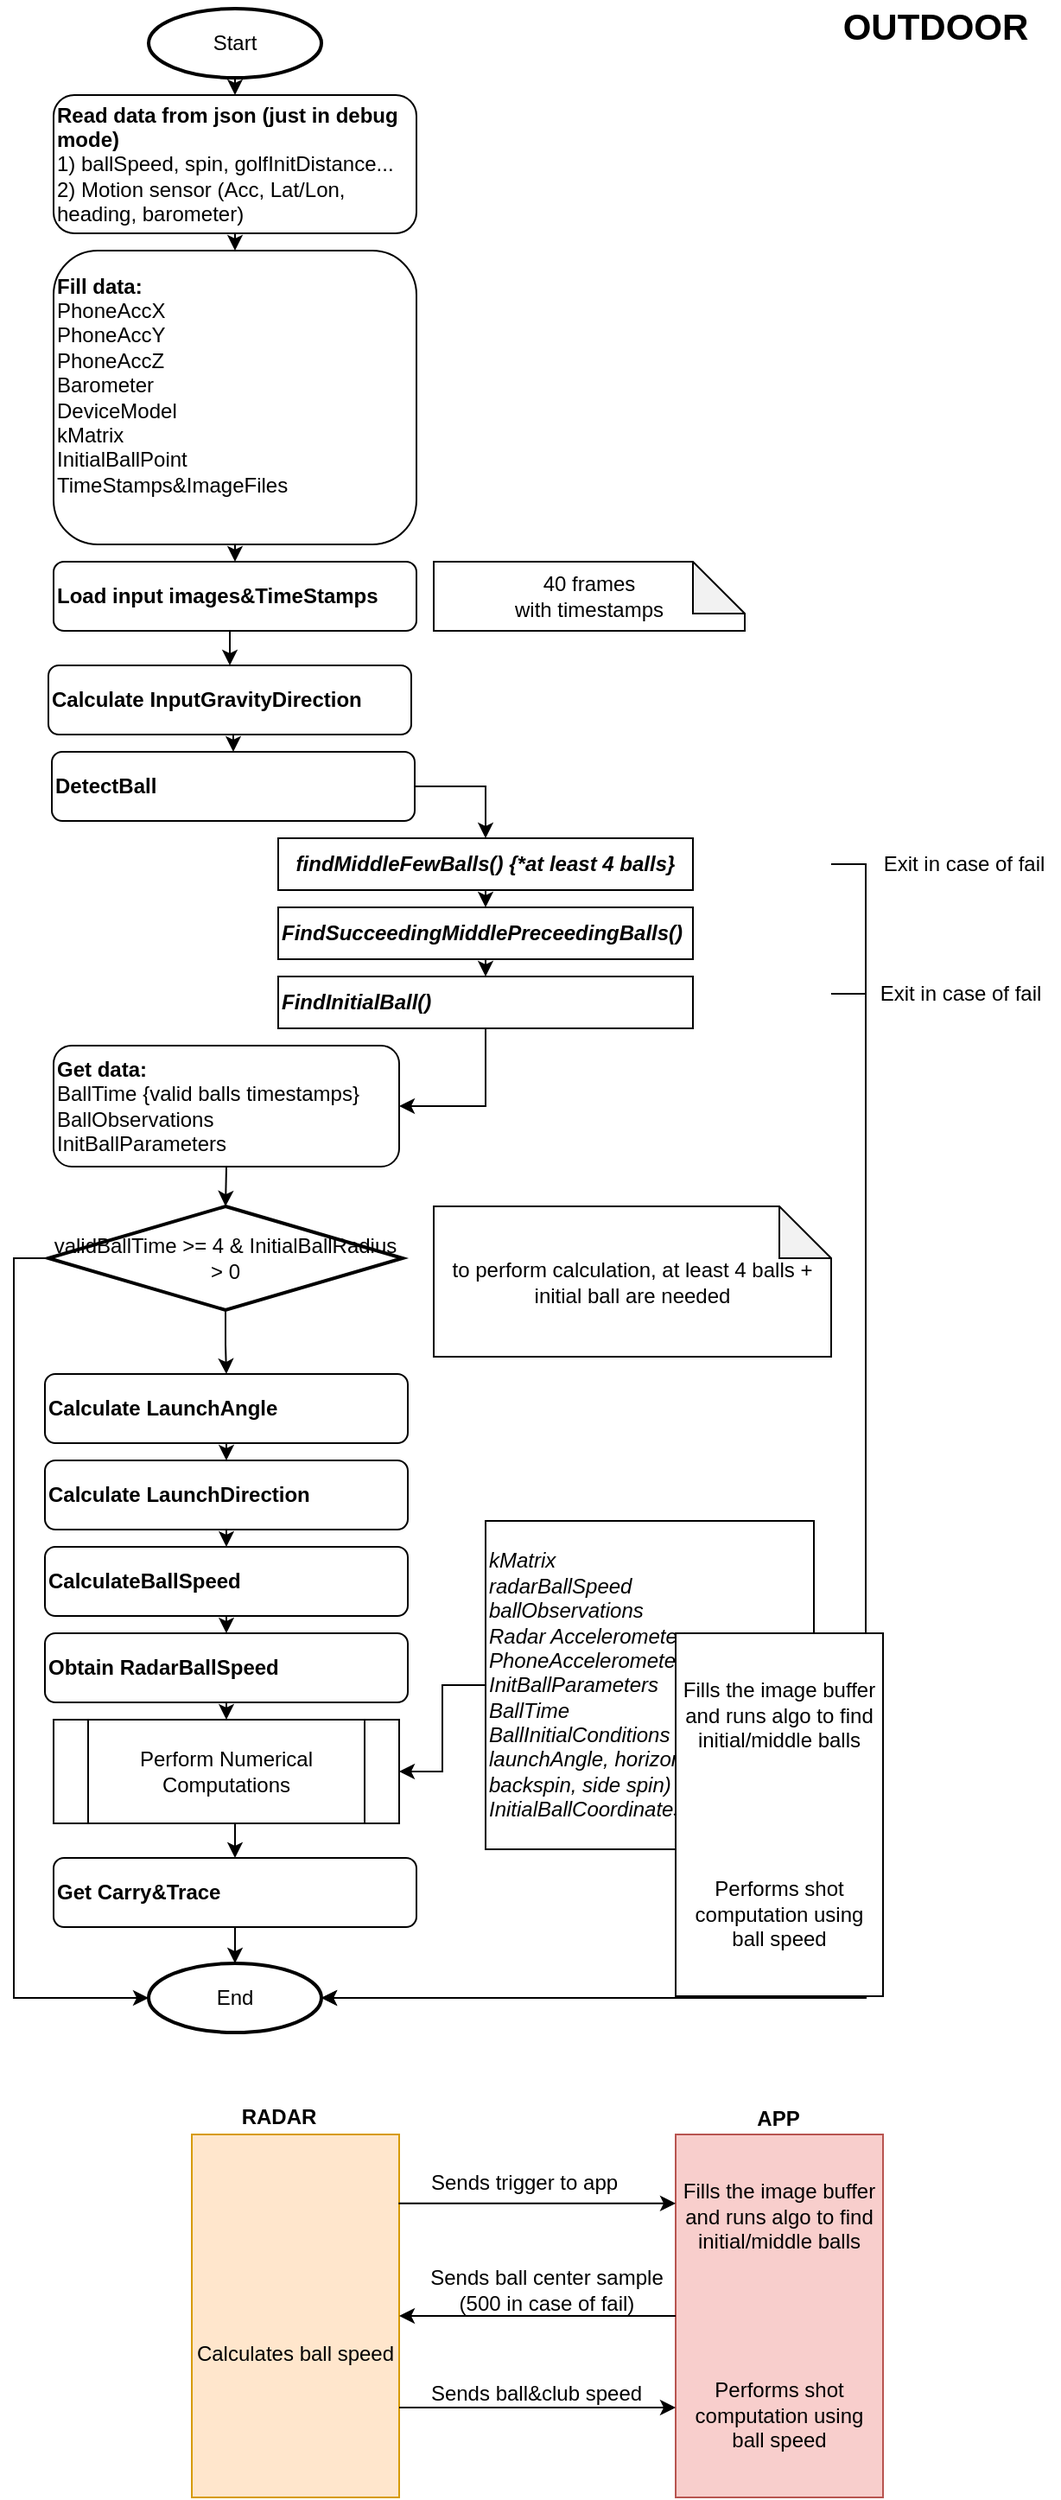 <mxfile version="13.3.5" type="github">
  <diagram id="ckMNo31Ma1tLkW73L81t" name="Page-1">
    <mxGraphModel dx="1038" dy="552" grid="1" gridSize="10" guides="1" tooltips="1" connect="1" arrows="1" fold="1" page="1" pageScale="1" pageWidth="850" pageHeight="1100" math="0" shadow="0">
      <root>
        <mxCell id="0" />
        <mxCell id="1" parent="0" />
        <mxCell id="F92IRK9Jc3nQpXJkIrV8-35" style="edgeStyle=orthogonalEdgeStyle;rounded=0;orthogonalLoop=1;jettySize=auto;html=1;exitX=0.5;exitY=1;exitDx=0;exitDy=0;exitPerimeter=0;entryX=0.5;entryY=0;entryDx=0;entryDy=0;" parent="1" source="F92IRK9Jc3nQpXJkIrV8-1" target="F92IRK9Jc3nQpXJkIrV8-5" edge="1">
          <mxGeometry relative="1" as="geometry" />
        </mxCell>
        <mxCell id="F92IRK9Jc3nQpXJkIrV8-1" value="Start" style="strokeWidth=2;html=1;shape=mxgraph.flowchart.start_1;whiteSpace=wrap;" parent="1" vertex="1">
          <mxGeometry x="95" y="10" width="100" height="40" as="geometry" />
        </mxCell>
        <mxCell id="mxctmNxFB624iaF2kWNX-1" style="edgeStyle=orthogonalEdgeStyle;rounded=0;orthogonalLoop=1;jettySize=auto;html=1;exitX=0.5;exitY=1;exitDx=0;exitDy=0;entryX=0.5;entryY=0;entryDx=0;entryDy=0;" parent="1" source="F92IRK9Jc3nQpXJkIrV8-5" target="F92IRK9Jc3nQpXJkIrV8-6" edge="1">
          <mxGeometry relative="1" as="geometry" />
        </mxCell>
        <mxCell id="F92IRK9Jc3nQpXJkIrV8-5" value="&lt;div&gt;&lt;b&gt;Read data from json (just in debug mode)&lt;br&gt;&lt;/b&gt;&lt;/div&gt;&lt;div&gt;1) ballSpeed, spin, golfInitDistance...&lt;/div&gt;&lt;div&gt;2) Motion sensor (Acc, Lat/Lon, heading, barometer)&lt;br&gt;&lt;/div&gt;" style="rounded=1;whiteSpace=wrap;html=1;align=left;" parent="1" vertex="1">
          <mxGeometry x="40" y="60" width="210" height="80" as="geometry" />
        </mxCell>
        <mxCell id="mxctmNxFB624iaF2kWNX-2" style="edgeStyle=orthogonalEdgeStyle;rounded=0;orthogonalLoop=1;jettySize=auto;html=1;exitX=0.5;exitY=1;exitDx=0;exitDy=0;entryX=0.5;entryY=0;entryDx=0;entryDy=0;" parent="1" source="F92IRK9Jc3nQpXJkIrV8-6" target="F92IRK9Jc3nQpXJkIrV8-8" edge="1">
          <mxGeometry relative="1" as="geometry" />
        </mxCell>
        <mxCell id="F92IRK9Jc3nQpXJkIrV8-6" value="&lt;div&gt;&lt;b&gt;Fill data:&lt;/b&gt;&lt;/div&gt;&lt;div&gt;PhoneAccX&lt;/div&gt;&lt;div&gt;PhoneAccY&lt;/div&gt;&lt;div&gt;PhoneAccZ&lt;/div&gt;&lt;div&gt;Barometer&lt;/div&gt;&lt;div&gt;DeviceModel&lt;/div&gt;&lt;div&gt;kMatrix&lt;/div&gt;&lt;div&gt;InitialBallPoint&lt;/div&gt;&lt;div&gt;TimeStamps&amp;amp;ImageFiles&lt;br&gt;&lt;/div&gt;&lt;div&gt;&lt;br&gt;&lt;/div&gt;" style="rounded=1;whiteSpace=wrap;html=1;align=left;" parent="1" vertex="1">
          <mxGeometry x="40" y="150" width="210" height="170" as="geometry" />
        </mxCell>
        <mxCell id="mxctmNxFB624iaF2kWNX-3" style="edgeStyle=orthogonalEdgeStyle;rounded=0;orthogonalLoop=1;jettySize=auto;html=1;exitX=0.5;exitY=1;exitDx=0;exitDy=0;entryX=0.5;entryY=0;entryDx=0;entryDy=0;" parent="1" source="F92IRK9Jc3nQpXJkIrV8-8" target="F92IRK9Jc3nQpXJkIrV8-9" edge="1">
          <mxGeometry relative="1" as="geometry" />
        </mxCell>
        <mxCell id="F92IRK9Jc3nQpXJkIrV8-8" value="Load input images&amp;amp;TimeStamps" style="rounded=1;whiteSpace=wrap;html=1;align=left;fontStyle=1" parent="1" vertex="1">
          <mxGeometry x="40" y="330" width="210" height="40" as="geometry" />
        </mxCell>
        <mxCell id="mxctmNxFB624iaF2kWNX-4" style="edgeStyle=orthogonalEdgeStyle;rounded=0;orthogonalLoop=1;jettySize=auto;html=1;exitX=0.5;exitY=1;exitDx=0;exitDy=0;entryX=0.5;entryY=0;entryDx=0;entryDy=0;" parent="1" source="F92IRK9Jc3nQpXJkIrV8-9" target="F92IRK9Jc3nQpXJkIrV8-10" edge="1">
          <mxGeometry relative="1" as="geometry" />
        </mxCell>
        <mxCell id="F92IRK9Jc3nQpXJkIrV8-9" value="Calculate InputGravityDirection" style="rounded=1;whiteSpace=wrap;html=1;align=left;fontStyle=1" parent="1" vertex="1">
          <mxGeometry x="37" y="390" width="210" height="40" as="geometry" />
        </mxCell>
        <mxCell id="F92IRK9Jc3nQpXJkIrV8-36" style="edgeStyle=orthogonalEdgeStyle;rounded=0;orthogonalLoop=1;jettySize=auto;html=1;exitX=1;exitY=0.5;exitDx=0;exitDy=0;entryX=0.5;entryY=0;entryDx=0;entryDy=0;" parent="1" source="F92IRK9Jc3nQpXJkIrV8-10" target="F92IRK9Jc3nQpXJkIrV8-12" edge="1">
          <mxGeometry relative="1" as="geometry" />
        </mxCell>
        <mxCell id="F92IRK9Jc3nQpXJkIrV8-10" value="DetectBall" style="rounded=1;whiteSpace=wrap;html=1;align=left;fontStyle=1" parent="1" vertex="1">
          <mxGeometry x="39" y="440" width="210" height="40" as="geometry" />
        </mxCell>
        <mxCell id="F92IRK9Jc3nQpXJkIrV8-37" style="edgeStyle=orthogonalEdgeStyle;rounded=0;orthogonalLoop=1;jettySize=auto;html=1;exitX=0.5;exitY=1;exitDx=0;exitDy=0;entryX=0.5;entryY=0;entryDx=0;entryDy=0;" parent="1" source="F92IRK9Jc3nQpXJkIrV8-12" target="F92IRK9Jc3nQpXJkIrV8-15" edge="1">
          <mxGeometry relative="1" as="geometry" />
        </mxCell>
        <mxCell id="F92IRK9Jc3nQpXJkIrV8-12" value="&lt;div align=&quot;center&quot;&gt;findMiddleFewBalls() {*at least 4 balls}&lt;br&gt;&lt;/div&gt;" style="rounded=0;whiteSpace=wrap;html=1;align=center;fontStyle=3" parent="1" vertex="1">
          <mxGeometry x="170" y="490" width="240" height="30" as="geometry" />
        </mxCell>
        <mxCell id="F92IRK9Jc3nQpXJkIrV8-38" style="edgeStyle=orthogonalEdgeStyle;rounded=0;orthogonalLoop=1;jettySize=auto;html=1;exitX=0.5;exitY=1;exitDx=0;exitDy=0;entryX=0.5;entryY=0;entryDx=0;entryDy=0;" parent="1" source="F92IRK9Jc3nQpXJkIrV8-15" target="F92IRK9Jc3nQpXJkIrV8-18" edge="1">
          <mxGeometry relative="1" as="geometry" />
        </mxCell>
        <mxCell id="F92IRK9Jc3nQpXJkIrV8-15" value="FindSucceedingMiddlePreceedingBalls()" style="rounded=0;whiteSpace=wrap;html=1;align=left;fontStyle=3" parent="1" vertex="1">
          <mxGeometry x="170" y="530" width="240" height="30" as="geometry" />
        </mxCell>
        <mxCell id="F92IRK9Jc3nQpXJkIrV8-39" style="edgeStyle=orthogonalEdgeStyle;rounded=0;orthogonalLoop=1;jettySize=auto;html=1;exitX=0.5;exitY=1;exitDx=0;exitDy=0;entryX=1;entryY=0.5;entryDx=0;entryDy=0;" parent="1" source="F92IRK9Jc3nQpXJkIrV8-18" target="F92IRK9Jc3nQpXJkIrV8-19" edge="1">
          <mxGeometry relative="1" as="geometry" />
        </mxCell>
        <mxCell id="F92IRK9Jc3nQpXJkIrV8-18" value="FindInitialBall()" style="rounded=0;whiteSpace=wrap;html=1;align=left;fontStyle=3" parent="1" vertex="1">
          <mxGeometry x="170" y="570" width="240" height="30" as="geometry" />
        </mxCell>
        <mxCell id="F92IRK9Jc3nQpXJkIrV8-40" style="edgeStyle=orthogonalEdgeStyle;rounded=0;orthogonalLoop=1;jettySize=auto;html=1;exitX=0.5;exitY=1;exitDx=0;exitDy=0;entryX=0.5;entryY=0;entryDx=0;entryDy=0;entryPerimeter=0;" parent="1" source="F92IRK9Jc3nQpXJkIrV8-19" target="F92IRK9Jc3nQpXJkIrV8-20" edge="1">
          <mxGeometry relative="1" as="geometry" />
        </mxCell>
        <mxCell id="F92IRK9Jc3nQpXJkIrV8-19" value="&lt;div&gt;&lt;b&gt;Get data:&lt;/b&gt;&lt;/div&gt;&lt;div&gt;BallTime {valid balls timestamps}&lt;br&gt;&lt;/div&gt;&lt;div&gt;BallObservations&lt;/div&gt;&lt;div&gt;InitBallParameters&lt;br&gt;&lt;/div&gt;" style="rounded=1;whiteSpace=wrap;html=1;align=left;" parent="1" vertex="1">
          <mxGeometry x="40" y="610" width="200" height="70" as="geometry" />
        </mxCell>
        <mxCell id="F92IRK9Jc3nQpXJkIrV8-29" style="edgeStyle=orthogonalEdgeStyle;rounded=0;orthogonalLoop=1;jettySize=auto;html=1;exitX=0.5;exitY=1;exitDx=0;exitDy=0;exitPerimeter=0;" parent="1" source="F92IRK9Jc3nQpXJkIrV8-20" target="F92IRK9Jc3nQpXJkIrV8-22" edge="1">
          <mxGeometry relative="1" as="geometry" />
        </mxCell>
        <mxCell id="mxctmNxFB624iaF2kWNX-5" style="edgeStyle=orthogonalEdgeStyle;rounded=0;orthogonalLoop=1;jettySize=auto;html=1;exitX=0;exitY=0.5;exitDx=0;exitDy=0;exitPerimeter=0;entryX=0;entryY=0.5;entryDx=0;entryDy=0;entryPerimeter=0;" parent="1" source="F92IRK9Jc3nQpXJkIrV8-20" target="F92IRK9Jc3nQpXJkIrV8-33" edge="1">
          <mxGeometry relative="1" as="geometry" />
        </mxCell>
        <mxCell id="F92IRK9Jc3nQpXJkIrV8-20" value="validBallTime &amp;gt;= 4 &amp;amp; InitialBallRadius &amp;gt; 0" style="strokeWidth=2;html=1;shape=mxgraph.flowchart.decision;whiteSpace=wrap;align=center;" parent="1" vertex="1">
          <mxGeometry x="37" y="703" width="205" height="60" as="geometry" />
        </mxCell>
        <mxCell id="F92IRK9Jc3nQpXJkIrV8-41" style="edgeStyle=orthogonalEdgeStyle;rounded=0;orthogonalLoop=1;jettySize=auto;html=1;exitX=0.5;exitY=1;exitDx=0;exitDy=0;entryX=0.5;entryY=0;entryDx=0;entryDy=0;" parent="1" source="F92IRK9Jc3nQpXJkIrV8-22" target="F92IRK9Jc3nQpXJkIrV8-23" edge="1">
          <mxGeometry relative="1" as="geometry" />
        </mxCell>
        <mxCell id="F92IRK9Jc3nQpXJkIrV8-22" value="Calculate LaunchAngle" style="rounded=1;whiteSpace=wrap;html=1;align=left;fontStyle=1" parent="1" vertex="1">
          <mxGeometry x="35" y="800" width="210" height="40" as="geometry" />
        </mxCell>
        <mxCell id="F92IRK9Jc3nQpXJkIrV8-42" style="edgeStyle=orthogonalEdgeStyle;rounded=0;orthogonalLoop=1;jettySize=auto;html=1;exitX=0.5;exitY=1;exitDx=0;exitDy=0;entryX=0.5;entryY=0;entryDx=0;entryDy=0;" parent="1" source="F92IRK9Jc3nQpXJkIrV8-23" target="F92IRK9Jc3nQpXJkIrV8-24" edge="1">
          <mxGeometry relative="1" as="geometry" />
        </mxCell>
        <mxCell id="F92IRK9Jc3nQpXJkIrV8-23" value="Calculate LaunchDirection" style="rounded=1;whiteSpace=wrap;html=1;align=left;fontStyle=1" parent="1" vertex="1">
          <mxGeometry x="35" y="850" width="210" height="40" as="geometry" />
        </mxCell>
        <mxCell id="F92IRK9Jc3nQpXJkIrV8-43" style="edgeStyle=orthogonalEdgeStyle;rounded=0;orthogonalLoop=1;jettySize=auto;html=1;exitX=0.5;exitY=1;exitDx=0;exitDy=0;entryX=0.5;entryY=0;entryDx=0;entryDy=0;" parent="1" source="F92IRK9Jc3nQpXJkIrV8-24" target="F92IRK9Jc3nQpXJkIrV8-25" edge="1">
          <mxGeometry relative="1" as="geometry" />
        </mxCell>
        <mxCell id="F92IRK9Jc3nQpXJkIrV8-24" value="CalculateBallSpeed" style="rounded=1;whiteSpace=wrap;html=1;align=left;fontStyle=1" parent="1" vertex="1">
          <mxGeometry x="35" y="900" width="210" height="40" as="geometry" />
        </mxCell>
        <mxCell id="F92IRK9Jc3nQpXJkIrV8-44" style="edgeStyle=orthogonalEdgeStyle;rounded=0;orthogonalLoop=1;jettySize=auto;html=1;exitX=0.5;exitY=1;exitDx=0;exitDy=0;entryX=0.5;entryY=0;entryDx=0;entryDy=0;" parent="1" source="F92IRK9Jc3nQpXJkIrV8-25" target="F92IRK9Jc3nQpXJkIrV8-26" edge="1">
          <mxGeometry relative="1" as="geometry" />
        </mxCell>
        <mxCell id="F92IRK9Jc3nQpXJkIrV8-25" value="Obtain RadarBallSpeed" style="rounded=1;whiteSpace=wrap;html=1;align=left;fontStyle=1" parent="1" vertex="1">
          <mxGeometry x="35" y="950" width="210" height="40" as="geometry" />
        </mxCell>
        <mxCell id="F92IRK9Jc3nQpXJkIrV8-45" style="edgeStyle=orthogonalEdgeStyle;rounded=0;orthogonalLoop=1;jettySize=auto;html=1;exitX=0.5;exitY=1;exitDx=0;exitDy=0;entryX=0.5;entryY=0;entryDx=0;entryDy=0;" parent="1" source="F92IRK9Jc3nQpXJkIrV8-26" target="F92IRK9Jc3nQpXJkIrV8-27" edge="1">
          <mxGeometry relative="1" as="geometry" />
        </mxCell>
        <mxCell id="F92IRK9Jc3nQpXJkIrV8-26" value="Perform Numerical Computations" style="shape=process;whiteSpace=wrap;html=1;backgroundOutline=1;align=center;" parent="1" vertex="1">
          <mxGeometry x="40" y="1000" width="200" height="60" as="geometry" />
        </mxCell>
        <mxCell id="F92IRK9Jc3nQpXJkIrV8-34" style="edgeStyle=orthogonalEdgeStyle;rounded=0;orthogonalLoop=1;jettySize=auto;html=1;exitX=0.5;exitY=1;exitDx=0;exitDy=0;entryX=0.5;entryY=0;entryDx=0;entryDy=0;entryPerimeter=0;" parent="1" source="F92IRK9Jc3nQpXJkIrV8-27" target="F92IRK9Jc3nQpXJkIrV8-33" edge="1">
          <mxGeometry relative="1" as="geometry" />
        </mxCell>
        <mxCell id="F92IRK9Jc3nQpXJkIrV8-27" value="Get Carry&amp;amp;Trace" style="rounded=1;whiteSpace=wrap;html=1;align=left;fontStyle=1" parent="1" vertex="1">
          <mxGeometry x="40" y="1080" width="210" height="40" as="geometry" />
        </mxCell>
        <mxCell id="F92IRK9Jc3nQpXJkIrV8-30" style="edgeStyle=orthogonalEdgeStyle;rounded=0;orthogonalLoop=1;jettySize=auto;html=1;exitX=0;exitY=0.5;exitDx=0;exitDy=0;entryX=1;entryY=0.5;entryDx=0;entryDy=0;" parent="1" source="F92IRK9Jc3nQpXJkIrV8-28" target="F92IRK9Jc3nQpXJkIrV8-26" edge="1">
          <mxGeometry relative="1" as="geometry" />
        </mxCell>
        <mxCell id="F92IRK9Jc3nQpXJkIrV8-28" value="&lt;div align=&quot;left&quot;&gt;kMatrix&lt;/div&gt;&lt;div align=&quot;left&quot;&gt;radarBallSpeed&lt;/div&gt;&lt;div align=&quot;left&quot;&gt;ballObservations&lt;/div&gt;&lt;div align=&quot;left&quot;&gt;Radar Accelerometer&lt;/div&gt;&lt;div align=&quot;left&quot;&gt;PhoneAccelerometer&amp;amp;Barometer&lt;/div&gt;&lt;div align=&quot;left&quot;&gt;InitBallParameters&lt;/div&gt;&lt;div align=&quot;left&quot;&gt;BallTime&lt;/div&gt;&lt;div align=&quot;left&quot;&gt;BallInitialConditions (totalSpeed, launchAngle, horizontalAngle, backspin, side spin)&lt;br&gt;&lt;/div&gt;&lt;div align=&quot;left&quot;&gt;InitialBallCoordinates&lt;br&gt;&lt;/div&gt;" style="whiteSpace=wrap;html=1;aspect=fixed;align=left;fontStyle=2" parent="1" vertex="1">
          <mxGeometry x="290" y="885" width="190" height="190" as="geometry" />
        </mxCell>
        <mxCell id="F92IRK9Jc3nQpXJkIrV8-33" value="End" style="strokeWidth=2;html=1;shape=mxgraph.flowchart.start_1;whiteSpace=wrap;" parent="1" vertex="1">
          <mxGeometry x="95" y="1141" width="100" height="40" as="geometry" />
        </mxCell>
        <mxCell id="g0T17iMjt1E9_Oc09vY_-1" value="&lt;div&gt;40 frames &lt;br&gt;&lt;/div&gt;&lt;div&gt;with timestamps&lt;/div&gt;" style="shape=note;whiteSpace=wrap;html=1;backgroundOutline=1;darkOpacity=0.05;" parent="1" vertex="1">
          <mxGeometry x="260" y="330" width="180" height="40" as="geometry" />
        </mxCell>
        <mxCell id="g0T17iMjt1E9_Oc09vY_-2" style="edgeStyle=orthogonalEdgeStyle;rounded=0;orthogonalLoop=1;jettySize=auto;html=1;exitX=0.5;exitY=1;exitDx=0;exitDy=0;exitPerimeter=0;" parent="1" source="g0T17iMjt1E9_Oc09vY_-1" target="g0T17iMjt1E9_Oc09vY_-1" edge="1">
          <mxGeometry relative="1" as="geometry" />
        </mxCell>
        <mxCell id="Z9V7IxoWwoPbSd-97uin-1" style="edgeStyle=orthogonalEdgeStyle;rounded=0;orthogonalLoop=1;jettySize=auto;html=1;exitX=1;exitY=0.5;exitDx=0;exitDy=0;entryX=1;entryY=0.5;entryDx=0;entryDy=0;entryPerimeter=0;" parent="1" source="g0T17iMjt1E9_Oc09vY_-6" target="F92IRK9Jc3nQpXJkIrV8-33" edge="1">
          <mxGeometry relative="1" as="geometry" />
        </mxCell>
        <mxCell id="g0T17iMjt1E9_Oc09vY_-6" value="" style="shape=image;html=1;verticalAlign=top;verticalLabelPosition=bottom;labelBackgroundColor=#ffffff;imageAspect=0;aspect=fixed;image=https://cdn2.iconfinder.com/data/icons/free-mobile-icon-kit/64/Exception.png" parent="1" vertex="1">
          <mxGeometry x="430" y="475" width="60" height="60" as="geometry" />
        </mxCell>
        <mxCell id="Z9V7IxoWwoPbSd-97uin-2" style="edgeStyle=orthogonalEdgeStyle;rounded=0;orthogonalLoop=1;jettySize=auto;html=1;exitX=1;exitY=0.5;exitDx=0;exitDy=0;entryX=1;entryY=0.5;entryDx=0;entryDy=0;entryPerimeter=0;" parent="1" source="g0T17iMjt1E9_Oc09vY_-7" target="F92IRK9Jc3nQpXJkIrV8-33" edge="1">
          <mxGeometry relative="1" as="geometry" />
        </mxCell>
        <mxCell id="g0T17iMjt1E9_Oc09vY_-7" value="" style="shape=image;html=1;verticalAlign=top;verticalLabelPosition=bottom;labelBackgroundColor=#ffffff;imageAspect=0;aspect=fixed;image=https://cdn2.iconfinder.com/data/icons/free-mobile-icon-kit/64/Exception.png" parent="1" vertex="1">
          <mxGeometry x="430" y="550" width="60" height="60" as="geometry" />
        </mxCell>
        <mxCell id="g0T17iMjt1E9_Oc09vY_-9" value="&lt;div&gt;to perform calculation, at least 4 balls + &lt;br&gt;&lt;/div&gt;&lt;div&gt;initial ball are needed&lt;br&gt;&lt;/div&gt;" style="shape=note;whiteSpace=wrap;html=1;backgroundOutline=1;darkOpacity=0.05;" parent="1" vertex="1">
          <mxGeometry x="260" y="703" width="230" height="87" as="geometry" />
        </mxCell>
        <mxCell id="Z9V7IxoWwoPbSd-97uin-4" value="Exit in case of fail" style="text;html=1;strokeColor=none;fillColor=none;align=center;verticalAlign=middle;whiteSpace=wrap;rounded=0;" parent="1" vertex="1">
          <mxGeometry x="512" y="495" width="110" height="20" as="geometry" />
        </mxCell>
        <mxCell id="Z9V7IxoWwoPbSd-97uin-5" value="Exit in case of fail" style="text;html=1;strokeColor=none;fillColor=none;align=center;verticalAlign=middle;whiteSpace=wrap;rounded=0;" parent="1" vertex="1">
          <mxGeometry x="510" y="570" width="110" height="20" as="geometry" />
        </mxCell>
        <mxCell id="Z9V7IxoWwoPbSd-97uin-6" value="OUTDOOR" style="text;html=1;align=center;verticalAlign=middle;resizable=0;points=[];autosize=1;fontStyle=1;fontSize=21;" parent="1" vertex="1">
          <mxGeometry x="490" y="5" width="120" height="30" as="geometry" />
        </mxCell>
        <mxCell id="0euBIBKsiek-CmpyBTXX-3" value="&lt;br&gt;&lt;br&gt;&lt;br&gt;Calculates ball speed" style="rounded=0;whiteSpace=wrap;html=1;fillColor=#ffe6cc;strokeColor=#d79b00;" vertex="1" parent="1">
          <mxGeometry x="120" y="1240" width="120" height="210" as="geometry" />
        </mxCell>
        <mxCell id="0euBIBKsiek-CmpyBTXX-5" value="Fills the image buffer and runs algo to find initial/middle balls&lt;br&gt;&lt;br&gt;&lt;br&gt;&lt;br&gt;&lt;br&gt;&lt;br&gt;Performs shot computation using ball speed" style="rounded=0;whiteSpace=wrap;html=1;fillColor=#f8cecc;strokeColor=#b85450;" vertex="1" parent="1">
          <mxGeometry x="400" y="1240" width="120" height="210" as="geometry" />
        </mxCell>
        <mxCell id="0euBIBKsiek-CmpyBTXX-14" value="Fills the image buffer and runs algo to find initial/middle balls&lt;br&gt;&lt;br&gt;&lt;br&gt;&lt;br&gt;&lt;br&gt;&lt;br&gt;Performs shot computation using ball speed" style="rounded=0;whiteSpace=wrap;html=1;" vertex="1" parent="1">
          <mxGeometry x="400" y="950" width="120" height="210" as="geometry" />
        </mxCell>
        <mxCell id="0euBIBKsiek-CmpyBTXX-7" value="" style="endArrow=classic;html=1;exitX=0.997;exitY=0.19;exitDx=0;exitDy=0;exitPerimeter=0;entryX=0;entryY=0.19;entryDx=0;entryDy=0;entryPerimeter=0;" edge="1" parent="1" source="0euBIBKsiek-CmpyBTXX-3" target="0euBIBKsiek-CmpyBTXX-5">
          <mxGeometry width="50" height="50" relative="1" as="geometry">
            <mxPoint x="400" y="1310" as="sourcePoint" />
            <mxPoint x="450" y="1260" as="targetPoint" />
          </mxGeometry>
        </mxCell>
        <mxCell id="0euBIBKsiek-CmpyBTXX-8" value="Sends trigger to app" style="text;html=1;align=center;verticalAlign=middle;resizable=0;points=[];autosize=1;" vertex="1" parent="1">
          <mxGeometry x="252" y="1258" width="120" height="20" as="geometry" />
        </mxCell>
        <mxCell id="0euBIBKsiek-CmpyBTXX-9" value="" style="endArrow=classic;html=1;entryX=1;entryY=0.5;entryDx=0;entryDy=0;exitX=0;exitY=0.5;exitDx=0;exitDy=0;" edge="1" parent="1" source="0euBIBKsiek-CmpyBTXX-5" target="0euBIBKsiek-CmpyBTXX-3">
          <mxGeometry width="50" height="50" relative="1" as="geometry">
            <mxPoint x="400" y="1310" as="sourcePoint" />
            <mxPoint x="450" y="1260" as="targetPoint" />
            <Array as="points" />
          </mxGeometry>
        </mxCell>
        <mxCell id="0euBIBKsiek-CmpyBTXX-10" value="Sends ball center sample&lt;br&gt;(500 in case of fail)" style="text;html=1;align=center;verticalAlign=middle;resizable=0;points=[];autosize=1;" vertex="1" parent="1">
          <mxGeometry x="250" y="1315" width="150" height="30" as="geometry" />
        </mxCell>
        <mxCell id="0euBIBKsiek-CmpyBTXX-11" value="" style="endArrow=classic;html=1;" edge="1" parent="1">
          <mxGeometry width="50" height="50" relative="1" as="geometry">
            <mxPoint x="240" y="1398" as="sourcePoint" />
            <mxPoint x="400" y="1398" as="targetPoint" />
          </mxGeometry>
        </mxCell>
        <mxCell id="0euBIBKsiek-CmpyBTXX-12" value="Sends ball&amp;amp;club speed" style="text;html=1;align=center;verticalAlign=middle;resizable=0;points=[];autosize=1;" vertex="1" parent="1">
          <mxGeometry x="249" y="1380" width="140" height="20" as="geometry" />
        </mxCell>
        <mxCell id="0euBIBKsiek-CmpyBTXX-13" value="RADAR" style="text;html=1;align=center;verticalAlign=middle;resizable=0;points=[];autosize=1;fontStyle=1" vertex="1" parent="1">
          <mxGeometry x="140" y="1220" width="60" height="20" as="geometry" />
        </mxCell>
        <mxCell id="0euBIBKsiek-CmpyBTXX-16" value="&lt;b&gt;APP&lt;/b&gt;" style="text;html=1;align=center;verticalAlign=middle;resizable=0;points=[];autosize=1;" vertex="1" parent="1">
          <mxGeometry x="439" y="1221" width="40" height="20" as="geometry" />
        </mxCell>
      </root>
    </mxGraphModel>
  </diagram>
</mxfile>

